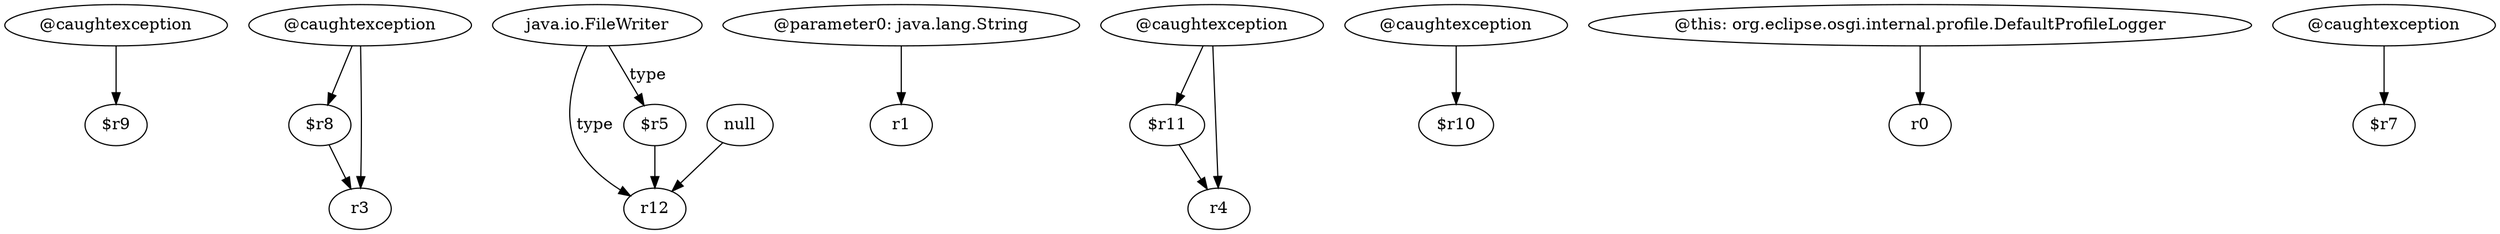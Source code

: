 digraph g {
0[label="@caughtexception"]
1[label="$r9"]
0->1[label=""]
2[label="$r8"]
3[label="r3"]
2->3[label=""]
4[label="java.io.FileWriter"]
5[label="r12"]
4->5[label="type"]
6[label="@parameter0: java.lang.String"]
7[label="r1"]
6->7[label=""]
8[label="null"]
8->5[label=""]
9[label="@caughtexception"]
9->3[label=""]
10[label="$r5"]
10->5[label=""]
11[label="$r11"]
12[label="r4"]
11->12[label=""]
13[label="@caughtexception"]
13->11[label=""]
14[label="@caughtexception"]
15[label="$r10"]
14->15[label=""]
16[label="@this: org.eclipse.osgi.internal.profile.DefaultProfileLogger"]
17[label="r0"]
16->17[label=""]
9->2[label=""]
4->10[label="type"]
13->12[label=""]
18[label="@caughtexception"]
19[label="$r7"]
18->19[label=""]
}